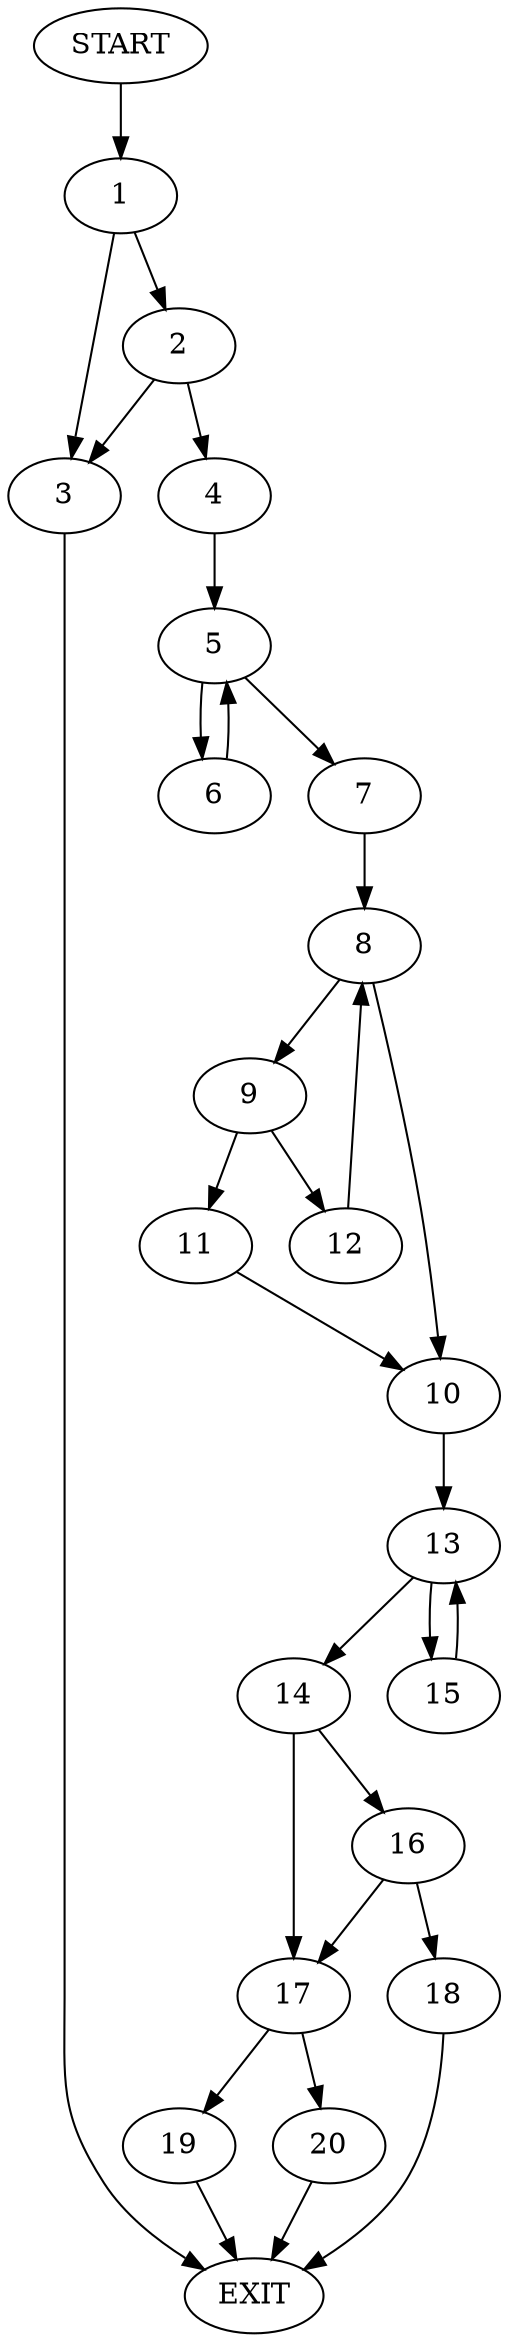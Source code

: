 digraph {
0 [label="START"]
21 [label="EXIT"]
0 -> 1
1 -> 2
1 -> 3
3 -> 21
2 -> 4
2 -> 3
4 -> 5
5 -> 6
5 -> 7
6 -> 5
7 -> 8
8 -> 9
8 -> 10
9 -> 11
9 -> 12
10 -> 13
12 -> 8
11 -> 10
13 -> 14
13 -> 15
14 -> 16
14 -> 17
15 -> 13
16 -> 18
16 -> 17
17 -> 19
17 -> 20
18 -> 21
20 -> 21
19 -> 21
}
